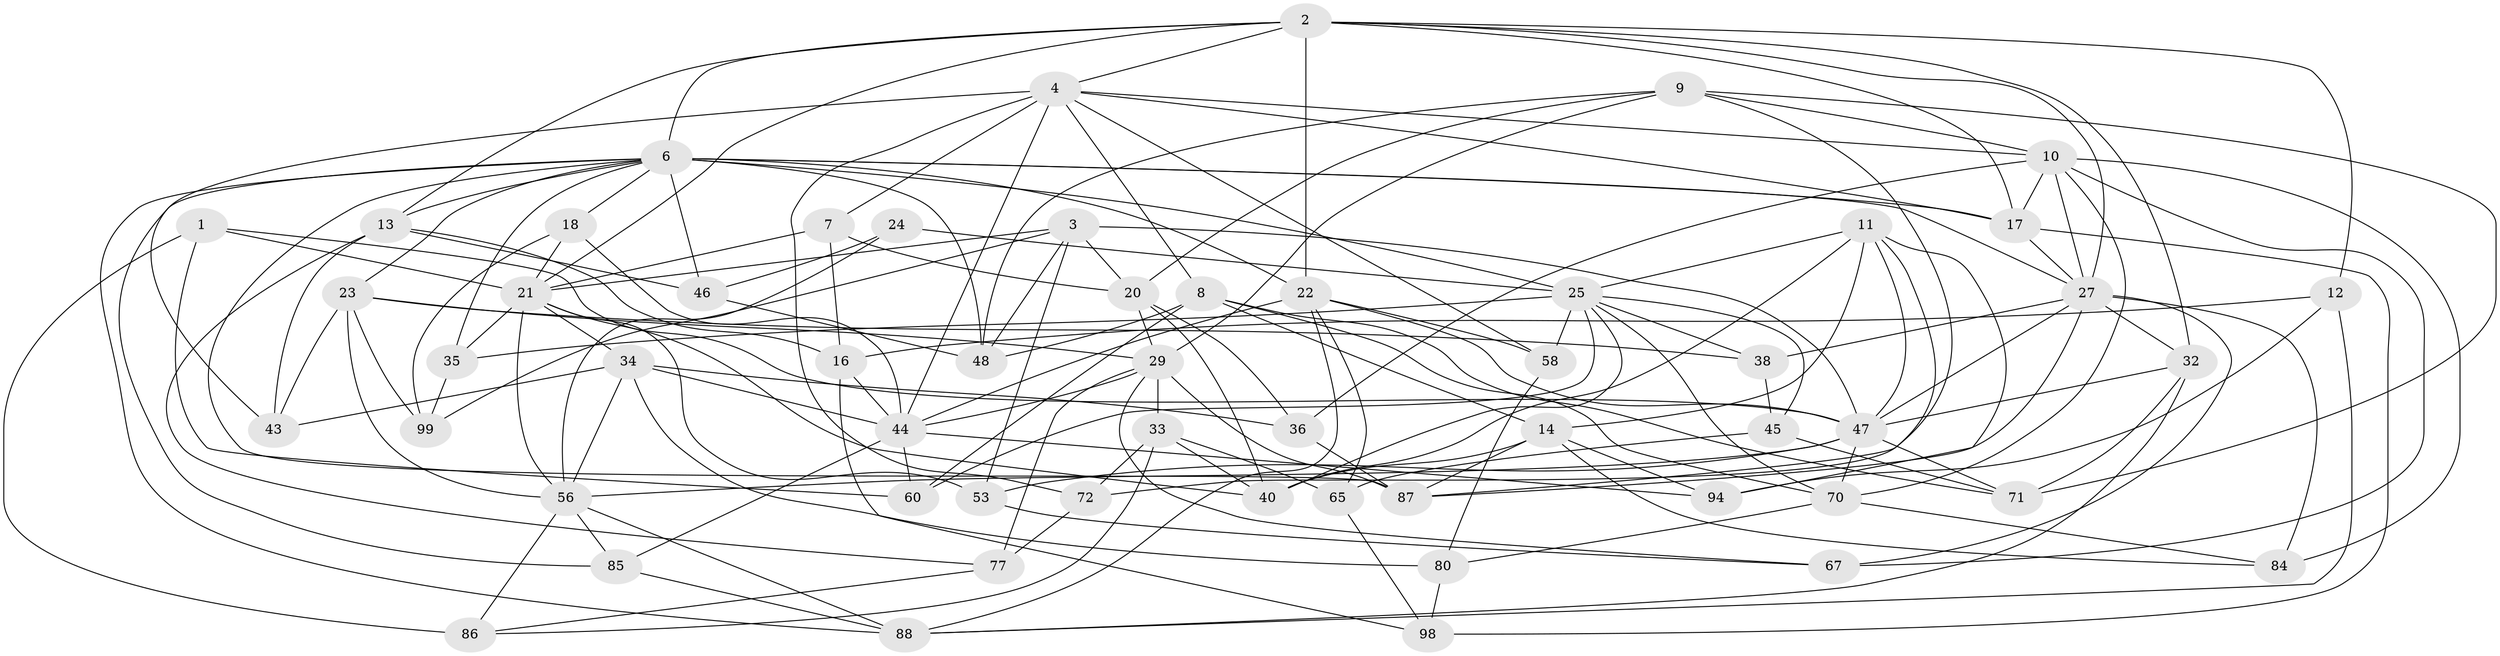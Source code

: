 // original degree distribution, {4: 1.0}
// Generated by graph-tools (version 1.1) at 2025/16/03/09/25 04:16:24]
// undirected, 56 vertices, 160 edges
graph export_dot {
graph [start="1"]
  node [color=gray90,style=filled];
  1;
  2 [super="+68+42"];
  3 [super="+37"];
  4 [super="+19+5"];
  6 [super="+63+57"];
  7;
  8 [super="+41"];
  9 [super="+15"];
  10 [super="+79"];
  11 [super="+31"];
  12;
  13 [super="+26"];
  14 [super="+76"];
  16 [super="+81"];
  17 [super="+50"];
  18;
  20 [super="+51"];
  21 [super="+28+30"];
  22 [super="+112+83"];
  23 [super="+91"];
  24;
  25 [super="+73+59"];
  27 [super="+52+39"];
  29 [super="+54+82"];
  32 [super="+78"];
  33 [super="+103"];
  34 [super="+95"];
  35;
  36;
  38;
  40 [super="+104"];
  43;
  44 [super="+49"];
  45;
  46;
  47 [super="+62+102"];
  48 [super="+74"];
  53;
  56 [super="+97+106"];
  58;
  60;
  65;
  67;
  70 [super="+96"];
  71 [super="+89"];
  72 [super="+90"];
  77;
  80;
  84;
  85;
  86;
  87 [super="+105"];
  88 [super="+100"];
  94;
  98;
  99;
  1 -- 60;
  1 -- 86;
  1 -- 47;
  1 -- 21;
  2 -- 13;
  2 -- 6;
  2 -- 21;
  2 -- 17;
  2 -- 22 [weight=2];
  2 -- 12;
  2 -- 32;
  2 -- 4;
  2 -- 27;
  3 -- 99;
  3 -- 21;
  3 -- 48;
  3 -- 20;
  3 -- 53;
  3 -- 47;
  4 -- 7;
  4 -- 58;
  4 -- 8;
  4 -- 43;
  4 -- 17;
  4 -- 72 [weight=2];
  4 -- 10;
  4 -- 44;
  6 -- 22;
  6 -- 48 [weight=2];
  6 -- 35;
  6 -- 23;
  6 -- 27;
  6 -- 13;
  6 -- 46;
  6 -- 17;
  6 -- 18;
  6 -- 85;
  6 -- 87;
  6 -- 88;
  6 -- 25 [weight=2];
  7 -- 16;
  7 -- 20;
  7 -- 21;
  8 -- 70;
  8 -- 60;
  8 -- 48;
  8 -- 71;
  8 -- 14;
  9 -- 20;
  9 -- 72;
  9 -- 29;
  9 -- 10;
  9 -- 48;
  9 -- 71;
  10 -- 36;
  10 -- 17;
  10 -- 70;
  10 -- 67;
  10 -- 84;
  10 -- 27;
  11 -- 94;
  11 -- 47;
  11 -- 40;
  11 -- 14;
  11 -- 87;
  11 -- 25;
  12 -- 88;
  12 -- 94;
  12 -- 16;
  13 -- 46;
  13 -- 77;
  13 -- 16;
  13 -- 43;
  14 -- 84;
  14 -- 87;
  14 -- 40;
  14 -- 94;
  16 -- 98;
  16 -- 44 [weight=2];
  17 -- 98;
  17 -- 27;
  18 -- 99;
  18 -- 21;
  18 -- 44;
  20 -- 36;
  20 -- 40;
  20 -- 29;
  21 -- 35;
  21 -- 34;
  21 -- 53;
  21 -- 40;
  21 -- 56;
  22 -- 65;
  22 -- 58;
  22 -- 47;
  22 -- 44;
  22 -- 88;
  23 -- 38;
  23 -- 43;
  23 -- 56;
  23 -- 99;
  23 -- 29;
  24 -- 46;
  24 -- 56;
  24 -- 25 [weight=2];
  25 -- 60;
  25 -- 40;
  25 -- 70;
  25 -- 58;
  25 -- 45;
  25 -- 35;
  25 -- 38;
  27 -- 67;
  27 -- 84;
  27 -- 38;
  27 -- 87;
  27 -- 32;
  27 -- 47;
  29 -- 77;
  29 -- 33;
  29 -- 67;
  29 -- 87;
  29 -- 44;
  32 -- 71 [weight=2];
  32 -- 88;
  32 -- 47;
  33 -- 72 [weight=2];
  33 -- 65;
  33 -- 86;
  33 -- 40;
  34 -- 80;
  34 -- 43;
  34 -- 36;
  34 -- 44;
  34 -- 56;
  35 -- 99;
  36 -- 87;
  38 -- 45;
  44 -- 60;
  44 -- 85;
  44 -- 94;
  45 -- 65;
  45 -- 71;
  46 -- 48;
  47 -- 71;
  47 -- 53;
  47 -- 70;
  47 -- 56;
  53 -- 67;
  56 -- 85;
  56 -- 88;
  56 -- 86;
  58 -- 80;
  65 -- 98;
  70 -- 80;
  70 -- 84;
  72 -- 77;
  77 -- 86;
  80 -- 98;
  85 -- 88;
}
